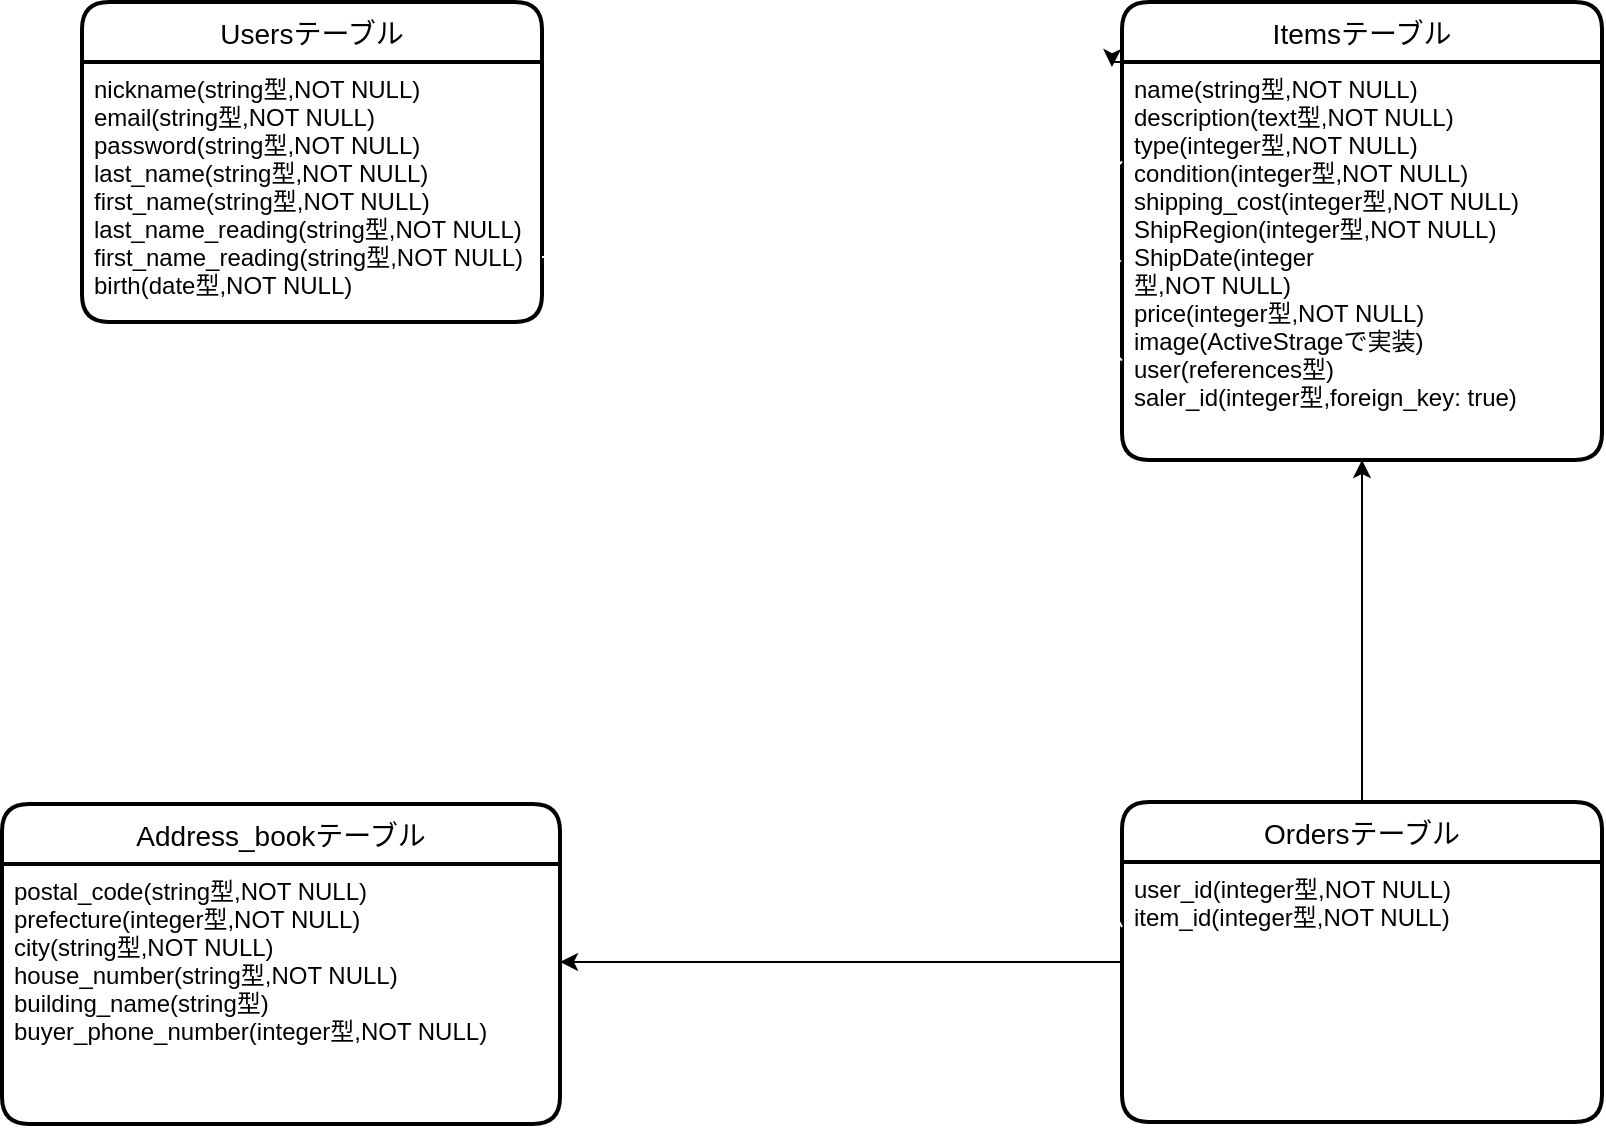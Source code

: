 <mxfile>
    <diagram id="vqBSruAE-Yl4n-y86O0U" name="ページ1">
        <mxGraphModel dx="1310" dy="208" grid="1" gridSize="10" guides="1" tooltips="1" connect="1" arrows="1" fold="1" page="1" pageScale="1" pageWidth="827" pageHeight="1169" math="0" shadow="0">
            <root>
                <mxCell id="0"/>
                <mxCell id="1" parent="0"/>
                <mxCell id="2" value="Usersテーブル" style="swimlane;childLayout=stackLayout;horizontal=1;startSize=30;horizontalStack=0;rounded=1;fontSize=14;fontStyle=0;strokeWidth=2;resizeParent=0;resizeLast=1;shadow=0;dashed=0;align=center;" parent="1" vertex="1">
                    <mxGeometry y="80" width="230" height="160" as="geometry">
                        <mxRectangle x="80" y="80" width="70" height="30" as="alternateBounds"/>
                    </mxGeometry>
                </mxCell>
                <mxCell id="3" value="nickname(string型,NOT NULL)&#10;email(string型,NOT NULL)&#10;password(string型,NOT NULL)&#10;last_name(string型,NOT NULL)&#10;first_name(string型,NOT NULL)&#10;last_name_reading(string型,NOT NULL)&#10;first_name_reading(string型,NOT NULL)&#10;birth(date型,NOT NULL)&#10;" style="align=left;strokeColor=none;fillColor=none;spacingLeft=4;fontSize=12;verticalAlign=top;resizable=0;rotatable=0;part=1;" parent="2" vertex="1">
                    <mxGeometry y="30" width="230" height="130" as="geometry"/>
                </mxCell>
                <mxCell id="4" value="Itemsテーブル" style="swimlane;childLayout=stackLayout;horizontal=1;startSize=30;horizontalStack=0;rounded=1;fontSize=14;fontStyle=0;strokeWidth=2;resizeParent=0;resizeLast=1;shadow=0;dashed=0;align=center;" parent="1" vertex="1">
                    <mxGeometry x="520" y="80" width="240" height="229" as="geometry"/>
                </mxCell>
                <mxCell id="18" style="edgeStyle=orthogonalEdgeStyle;rounded=0;orthogonalLoop=1;jettySize=auto;html=1;exitX=0;exitY=0;exitDx=0;exitDy=0;entryX=-0.021;entryY=0.142;entryDx=0;entryDy=0;entryPerimeter=0;" parent="4" source="5" target="4" edge="1">
                    <mxGeometry relative="1" as="geometry"/>
                </mxCell>
                <mxCell id="5" value="name(string型,NOT NULL)&#10;description(text型,NOT NULL)&#10;type(integer型,NOT NULL)&#10;condition(integer型,NOT NULL)&#10;shipping_cost(integer型,NOT NULL)&#10;ShipRegion(integer型,NOT NULL)&#10;ShipDate(integer&#10;型,NOT NULL)&#10;price(integer型,NOT NULL)&#10;image(ActiveStrageで実装)&#10;user(references型)&#10;saler_id(integer型,foreign_key: true)" style="align=left;strokeColor=none;fillColor=none;spacingLeft=4;fontSize=12;verticalAlign=top;resizable=0;rotatable=0;part=1;" parent="4" vertex="1">
                    <mxGeometry y="30" width="240" height="199" as="geometry"/>
                </mxCell>
                <mxCell id="6" value="Address_bookテーブル" style="swimlane;childLayout=stackLayout;horizontal=1;startSize=30;horizontalStack=0;rounded=1;fontSize=14;fontStyle=0;strokeWidth=2;resizeParent=0;resizeLast=1;shadow=0;dashed=0;align=center;" parent="1" vertex="1">
                    <mxGeometry x="-40" y="481" width="279" height="160" as="geometry"/>
                </mxCell>
                <mxCell id="7" value="postal_code(string型,NOT NULL)&#10;prefecture(integer型,NOT NULL)&#10;city(string型,NOT NULL)&#10;house_number(string型,NOT NULL)&#10;building_name(string型)&#10;buyer_phone_number(integer型,NOT NULL)&#10;&#10;" style="align=left;strokeColor=none;fillColor=none;spacingLeft=4;fontSize=12;verticalAlign=top;resizable=0;rotatable=0;part=1;" parent="6" vertex="1">
                    <mxGeometry y="30" width="279" height="130" as="geometry"/>
                </mxCell>
                <mxCell id="14" style="edgeStyle=orthogonalEdgeStyle;rounded=0;orthogonalLoop=1;jettySize=auto;html=1;exitX=0.5;exitY=0;exitDx=0;exitDy=0;entryX=0.5;entryY=1;entryDx=0;entryDy=0;" parent="1" source="8" target="5" edge="1">
                    <mxGeometry relative="1" as="geometry">
                        <mxPoint x="640" y="350" as="targetPoint"/>
                    </mxGeometry>
                </mxCell>
                <mxCell id="17" style="edgeStyle=orthogonalEdgeStyle;rounded=0;orthogonalLoop=1;jettySize=auto;html=1;exitX=0;exitY=0.5;exitDx=0;exitDy=0;" parent="1" source="8" target="7" edge="1">
                    <mxGeometry relative="1" as="geometry">
                        <Array as="points">
                            <mxPoint x="300" y="560"/>
                            <mxPoint x="300" y="560"/>
                        </Array>
                    </mxGeometry>
                </mxCell>
                <mxCell id="23" style="edgeStyle=none;rounded=0;orthogonalLoop=1;jettySize=auto;html=1;exitX=0.25;exitY=0;exitDx=0;exitDy=0;strokeColor=#FFFFFF;" parent="1" source="8" edge="1">
                    <mxGeometry relative="1" as="geometry">
                        <mxPoint x="470" y="450" as="targetPoint"/>
                    </mxGeometry>
                </mxCell>
                <mxCell id="8" value="Ordersテーブル" style="swimlane;childLayout=stackLayout;horizontal=1;startSize=30;horizontalStack=0;rounded=1;fontSize=14;fontStyle=0;strokeWidth=2;resizeParent=0;resizeLast=1;shadow=0;dashed=0;align=center;" parent="1" vertex="1">
                    <mxGeometry x="520" y="480" width="240" height="160" as="geometry"/>
                </mxCell>
                <mxCell id="9" value="user_id(integer型,NOT NULL)&#10;item_id(integer型,NOT NULL)" style="align=left;strokeColor=none;fillColor=none;spacingLeft=4;fontSize=12;verticalAlign=top;resizable=0;rotatable=0;part=1;" parent="8" vertex="1">
                    <mxGeometry y="30" width="240" height="130" as="geometry"/>
                </mxCell>
                <mxCell id="12" style="rounded=0;orthogonalLoop=1;jettySize=auto;html=1;exitX=1;exitY=0.75;exitDx=0;exitDy=0;strokeColor=#FFFFFF;entryX=0;entryY=0.5;entryDx=0;entryDy=0;" parent="1" source="3" target="5" edge="1">
                    <mxGeometry relative="1" as="geometry">
                        <mxPoint x="510" y="259" as="targetPoint"/>
                    </mxGeometry>
                </mxCell>
                <mxCell id="20" style="edgeStyle=none;rounded=0;orthogonalLoop=1;jettySize=auto;html=1;exitX=0;exitY=0.25;exitDx=0;exitDy=0;strokeColor=#FFFFFF;" parent="1" source="5" edge="1">
                    <mxGeometry relative="1" as="geometry">
                        <mxPoint x="470" y="210" as="targetPoint"/>
                    </mxGeometry>
                </mxCell>
                <mxCell id="21" style="edgeStyle=none;rounded=0;orthogonalLoop=1;jettySize=auto;html=1;exitX=0;exitY=0.75;exitDx=0;exitDy=0;strokeColor=#FFFFFF;" parent="1" source="5" edge="1">
                    <mxGeometry relative="1" as="geometry">
                        <mxPoint x="470" y="210" as="targetPoint"/>
                    </mxGeometry>
                </mxCell>
                <mxCell id="22" style="edgeStyle=none;rounded=0;orthogonalLoop=1;jettySize=auto;html=1;exitX=1;exitY=1;exitDx=0;exitDy=0;entryX=-0.001;entryY=0.049;entryDx=0;entryDy=0;entryPerimeter=0;strokeColor=#FFFFFF;" parent="1" source="3" target="8" edge="1">
                    <mxGeometry relative="1" as="geometry"/>
                </mxCell>
                <mxCell id="24" style="edgeStyle=none;rounded=0;orthogonalLoop=1;jettySize=auto;html=1;exitX=0;exitY=0.25;exitDx=0;exitDy=0;strokeColor=#FFFFFF;" parent="1" source="9" edge="1">
                    <mxGeometry relative="1" as="geometry">
                        <mxPoint x="470" y="450" as="targetPoint"/>
                    </mxGeometry>
                </mxCell>
            </root>
        </mxGraphModel>
    </diagram>
</mxfile>